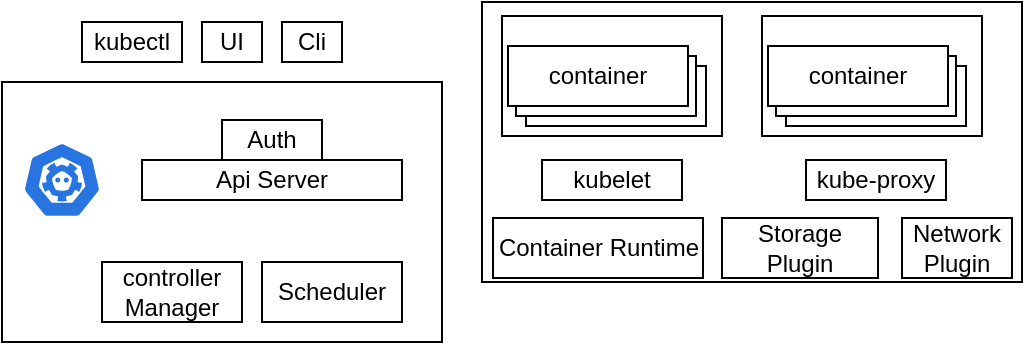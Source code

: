 <mxfile version="20.4.1" type="github">
  <diagram id="IndogpF814C0rhiB6may" name="Page-1">
    <mxGraphModel dx="460" dy="246" grid="1" gridSize="10" guides="1" tooltips="1" connect="1" arrows="1" fold="1" page="1" pageScale="1" pageWidth="850" pageHeight="1100" math="0" shadow="0">
      <root>
        <mxCell id="0" />
        <mxCell id="1" parent="0" />
        <mxCell id="WE2Rc9Y-2pUT0QXmq-oI-1" value="kubectl" style="rounded=0;whiteSpace=wrap;html=1;" vertex="1" parent="1">
          <mxGeometry x="80" y="80" width="50" height="20" as="geometry" />
        </mxCell>
        <mxCell id="WE2Rc9Y-2pUT0QXmq-oI-2" value="UI" style="rounded=0;whiteSpace=wrap;html=1;" vertex="1" parent="1">
          <mxGeometry x="140" y="80" width="30" height="20" as="geometry" />
        </mxCell>
        <mxCell id="WE2Rc9Y-2pUT0QXmq-oI-3" value="Cli" style="rounded=0;whiteSpace=wrap;html=1;" vertex="1" parent="1">
          <mxGeometry x="180" y="80" width="30" height="20" as="geometry" />
        </mxCell>
        <mxCell id="WE2Rc9Y-2pUT0QXmq-oI-4" value="" style="rounded=0;whiteSpace=wrap;html=1;" vertex="1" parent="1">
          <mxGeometry x="40" y="110" width="220" height="130" as="geometry" />
        </mxCell>
        <mxCell id="WE2Rc9Y-2pUT0QXmq-oI-5" value="Auth" style="rounded=0;whiteSpace=wrap;html=1;" vertex="1" parent="1">
          <mxGeometry x="150" y="129" width="50" height="20" as="geometry" />
        </mxCell>
        <mxCell id="WE2Rc9Y-2pUT0QXmq-oI-6" value="Api Server" style="rounded=0;whiteSpace=wrap;html=1;" vertex="1" parent="1">
          <mxGeometry x="110" y="149" width="130" height="20" as="geometry" />
        </mxCell>
        <mxCell id="WE2Rc9Y-2pUT0QXmq-oI-7" value="" style="sketch=0;html=1;dashed=0;whitespace=wrap;fillColor=#2875E2;strokeColor=#ffffff;points=[[0.005,0.63,0],[0.1,0.2,0],[0.9,0.2,0],[0.5,0,0],[0.995,0.63,0],[0.72,0.99,0],[0.5,1,0],[0.28,0.99,0]];shape=mxgraph.kubernetes.icon;prIcon=etcd" vertex="1" parent="1">
          <mxGeometry x="50" y="140" width="40" height="38" as="geometry" />
        </mxCell>
        <mxCell id="WE2Rc9Y-2pUT0QXmq-oI-8" value="controller Manager" style="rounded=0;whiteSpace=wrap;html=1;" vertex="1" parent="1">
          <mxGeometry x="90" y="200" width="70" height="30" as="geometry" />
        </mxCell>
        <mxCell id="WE2Rc9Y-2pUT0QXmq-oI-9" value="Scheduler" style="rounded=0;whiteSpace=wrap;html=1;" vertex="1" parent="1">
          <mxGeometry x="170" y="200" width="70" height="30" as="geometry" />
        </mxCell>
        <mxCell id="WE2Rc9Y-2pUT0QXmq-oI-10" value="" style="rounded=0;whiteSpace=wrap;html=1;" vertex="1" parent="1">
          <mxGeometry x="280" y="70" width="270" height="140" as="geometry" />
        </mxCell>
        <mxCell id="WE2Rc9Y-2pUT0QXmq-oI-11" value="kubelet" style="rounded=0;whiteSpace=wrap;html=1;" vertex="1" parent="1">
          <mxGeometry x="310" y="149" width="70" height="20" as="geometry" />
        </mxCell>
        <mxCell id="WE2Rc9Y-2pUT0QXmq-oI-12" value="kube-proxy" style="rounded=0;whiteSpace=wrap;html=1;" vertex="1" parent="1">
          <mxGeometry x="442" y="149" width="70" height="20" as="geometry" />
        </mxCell>
        <mxCell id="WE2Rc9Y-2pUT0QXmq-oI-13" value="" style="rounded=0;whiteSpace=wrap;html=1;" vertex="1" parent="1">
          <mxGeometry x="290" y="77" width="110" height="60" as="geometry" />
        </mxCell>
        <mxCell id="WE2Rc9Y-2pUT0QXmq-oI-14" value="container" style="rounded=0;whiteSpace=wrap;html=1;" vertex="1" parent="1">
          <mxGeometry x="302" y="102" width="90" height="30" as="geometry" />
        </mxCell>
        <mxCell id="WE2Rc9Y-2pUT0QXmq-oI-15" value="container" style="rounded=0;whiteSpace=wrap;html=1;" vertex="1" parent="1">
          <mxGeometry x="297" y="97" width="90" height="30" as="geometry" />
        </mxCell>
        <mxCell id="WE2Rc9Y-2pUT0QXmq-oI-16" value="container" style="rounded=0;whiteSpace=wrap;html=1;" vertex="1" parent="1">
          <mxGeometry x="293" y="92" width="90" height="30" as="geometry" />
        </mxCell>
        <mxCell id="WE2Rc9Y-2pUT0QXmq-oI-17" value="" style="rounded=0;whiteSpace=wrap;html=1;" vertex="1" parent="1">
          <mxGeometry x="420" y="77" width="110" height="60" as="geometry" />
        </mxCell>
        <mxCell id="WE2Rc9Y-2pUT0QXmq-oI-18" value="container" style="rounded=0;whiteSpace=wrap;html=1;" vertex="1" parent="1">
          <mxGeometry x="432" y="102" width="90" height="30" as="geometry" />
        </mxCell>
        <mxCell id="WE2Rc9Y-2pUT0QXmq-oI-19" value="container" style="rounded=0;whiteSpace=wrap;html=1;" vertex="1" parent="1">
          <mxGeometry x="427" y="97" width="90" height="30" as="geometry" />
        </mxCell>
        <mxCell id="WE2Rc9Y-2pUT0QXmq-oI-20" value="container" style="rounded=0;whiteSpace=wrap;html=1;" vertex="1" parent="1">
          <mxGeometry x="423" y="92" width="90" height="30" as="geometry" />
        </mxCell>
        <mxCell id="WE2Rc9Y-2pUT0QXmq-oI-21" value="Container Runtime" style="rounded=0;whiteSpace=wrap;html=1;" vertex="1" parent="1">
          <mxGeometry x="285.5" y="178" width="105" height="30" as="geometry" />
        </mxCell>
        <mxCell id="WE2Rc9Y-2pUT0QXmq-oI-22" value="Storage Plugin" style="rounded=0;whiteSpace=wrap;html=1;" vertex="1" parent="1">
          <mxGeometry x="400" y="178" width="78" height="30" as="geometry" />
        </mxCell>
        <mxCell id="WE2Rc9Y-2pUT0QXmq-oI-23" value="Network&lt;br&gt;Plugin" style="rounded=0;whiteSpace=wrap;html=1;" vertex="1" parent="1">
          <mxGeometry x="490" y="178" width="55" height="30" as="geometry" />
        </mxCell>
      </root>
    </mxGraphModel>
  </diagram>
</mxfile>

